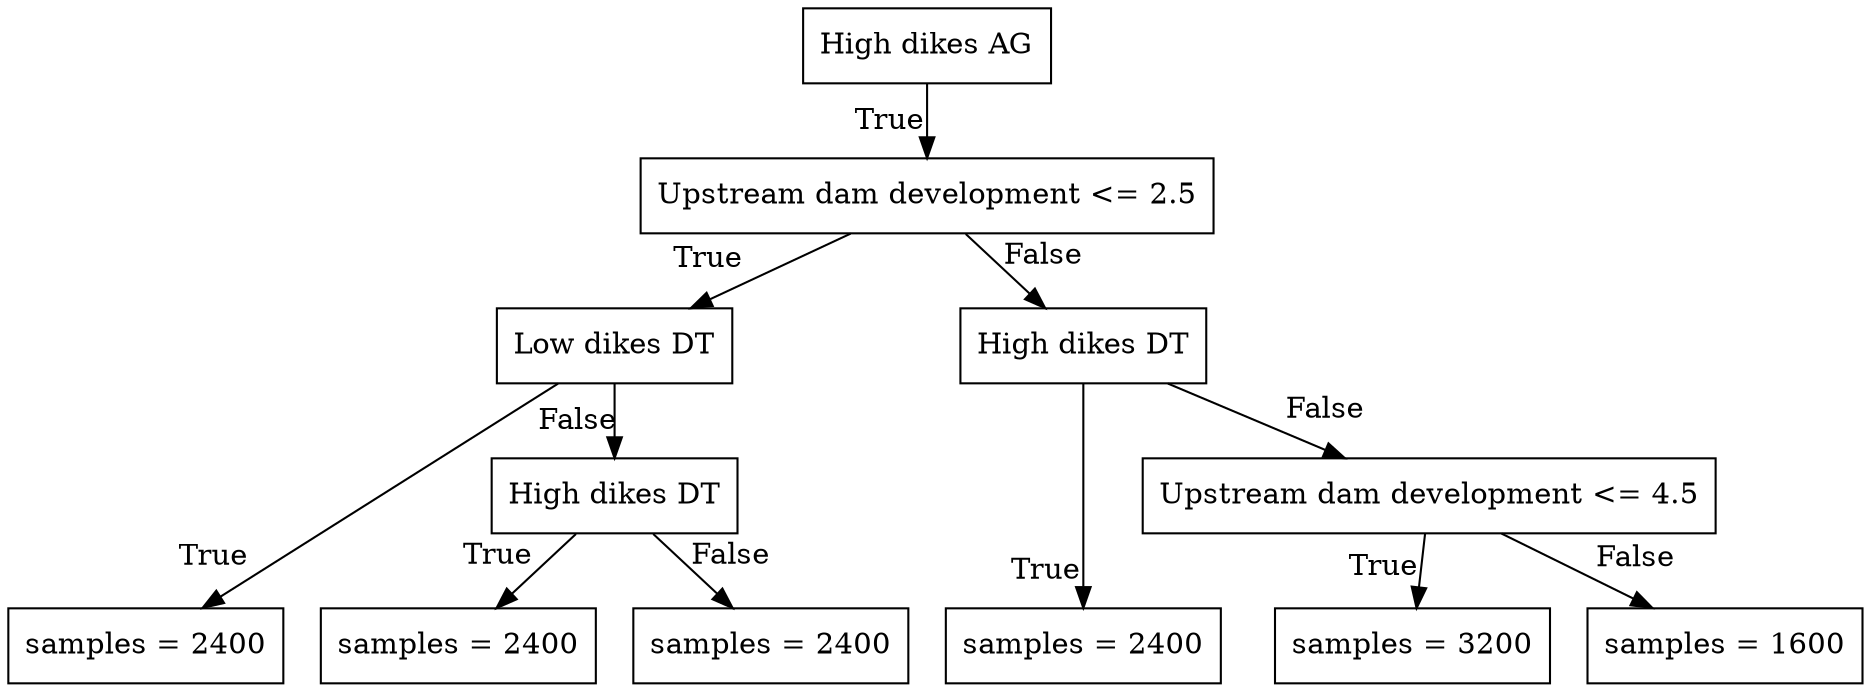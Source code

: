 digraph Tree {
node [shape=box] ;
graph [ranksep=equally, splines=polyline] ;
0 [label="High dikes AG"] ;
1 [label="Upstream dam development <= 2.5"] ;
0 -> 1 [labeldistance=2.5, labelangle=45, headlabel="True"] ;
5 [label="Low dikes DT"] ;
1 -> 5 [labeldistance=2.5, labelangle=45, headlabel="True"] ;
13 [label="samples = 2400"] ;
5 -> 13 [labeldistance=2.5, labelangle=45, headlabel="True"];
14 [label="High dikes DT"] ;
5 -> 14 [labeldistance=2.5, labelangle=45, headlabel="False"] ;
31 [label="samples = 2400"] ;
14 -> 31 [labeldistance=2.5, labelangle=45, headlabel="True"] ;
32 [label="samples = 2400"] ;
14 -> 32 [labeldistance=2.5, labelangle=-45, headlabel="False"] ;
6 [label="High dikes DT"] ;
1 -> 6 [labeldistance=2.5, labelangle=-45, headlabel="False"] ;
19 [label="samples = 2400"] ;
6 -> 19 [labeldistance=2.5, labelangle=45, headlabel="True"] ;
20 [label="Upstream dam development <= 4.5"] ;
6 -> 20 [labeldistance=2.5, labelangle=-45, headlabel="False"] ;
21 [label="samples = 3200"] ;
20 -> 21 [labeldistance=2.5, labelangle=45, headlabel="True"];
22 [label="samples = 1600"] ;
20 -> 22 [labeldistance=2.5, labelangle=-45, headlabel="False"];
{rank=same ; 0} ;
{rank=same ; 1} ;
{rank=same ; 5; 6} ;
{rank=same ; 14; 20} ;
{rank=same ; 13; 31; 32; 19; 21; 22} ;
}